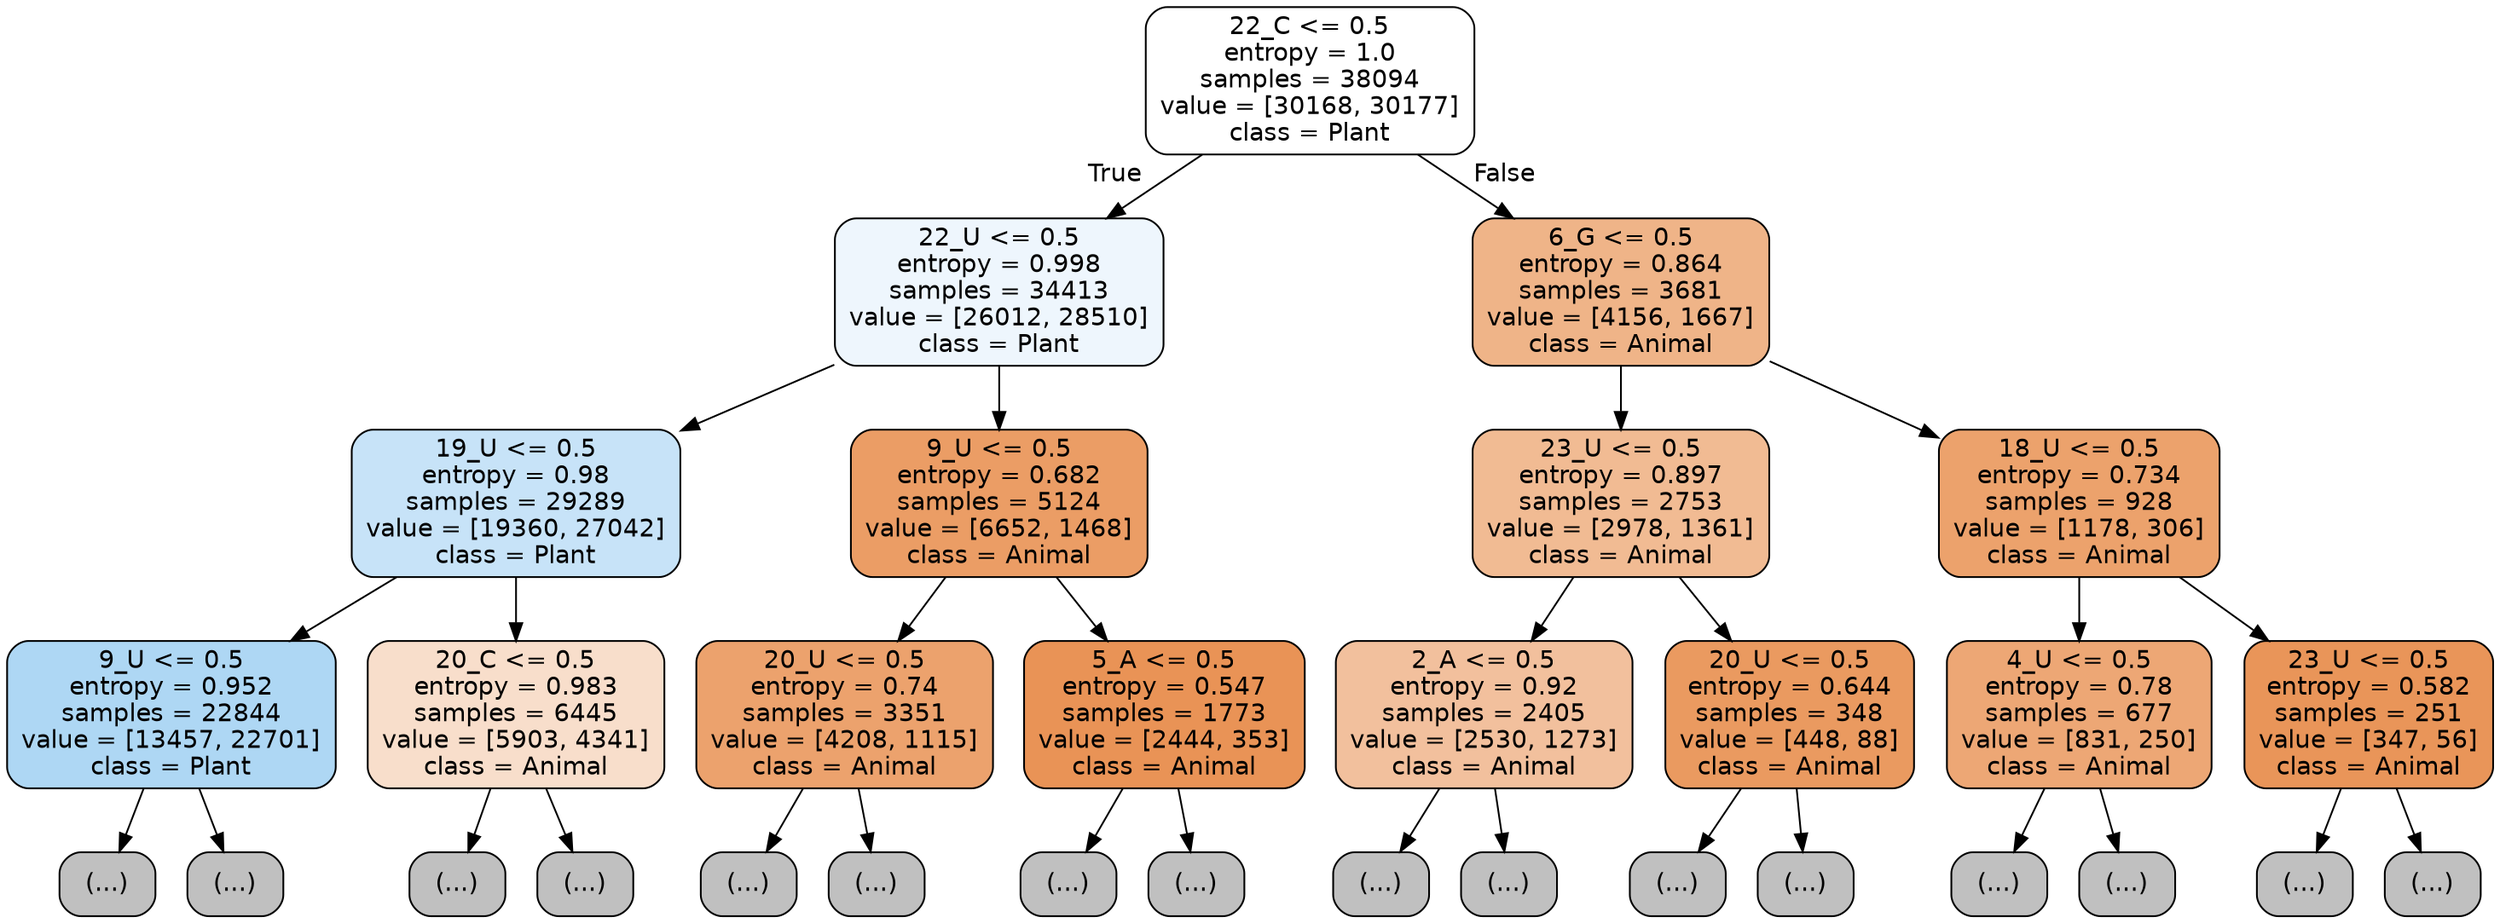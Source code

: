 digraph Tree {
node [shape=box, style="filled, rounded", color="black", fontname="helvetica"] ;
edge [fontname="helvetica"] ;
0 [label="22_C <= 0.5\nentropy = 1.0\nsamples = 38094\nvalue = [30168, 30177]\nclass = Plant", fillcolor="#ffffff"] ;
1 [label="22_U <= 0.5\nentropy = 0.998\nsamples = 34413\nvalue = [26012, 28510]\nclass = Plant", fillcolor="#eef6fd"] ;
0 -> 1 [labeldistance=2.5, labelangle=45, headlabel="True"] ;
2 [label="19_U <= 0.5\nentropy = 0.98\nsamples = 29289\nvalue = [19360, 27042]\nclass = Plant", fillcolor="#c7e3f8"] ;
1 -> 2 ;
3 [label="9_U <= 0.5\nentropy = 0.952\nsamples = 22844\nvalue = [13457, 22701]\nclass = Plant", fillcolor="#aed7f4"] ;
2 -> 3 ;
4 [label="(...)", fillcolor="#C0C0C0"] ;
3 -> 4 ;
6819 [label="(...)", fillcolor="#C0C0C0"] ;
3 -> 6819 ;
9650 [label="20_C <= 0.5\nentropy = 0.983\nsamples = 6445\nvalue = [5903, 4341]\nclass = Animal", fillcolor="#f8decb"] ;
2 -> 9650 ;
9651 [label="(...)", fillcolor="#C0C0C0"] ;
9650 -> 9651 ;
12170 [label="(...)", fillcolor="#C0C0C0"] ;
9650 -> 12170 ;
13043 [label="9_U <= 0.5\nentropy = 0.682\nsamples = 5124\nvalue = [6652, 1468]\nclass = Animal", fillcolor="#eb9d65"] ;
1 -> 13043 ;
13044 [label="20_U <= 0.5\nentropy = 0.74\nsamples = 3351\nvalue = [4208, 1115]\nclass = Animal", fillcolor="#eca26d"] ;
13043 -> 13044 ;
13045 [label="(...)", fillcolor="#C0C0C0"] ;
13044 -> 13045 ;
14094 [label="(...)", fillcolor="#C0C0C0"] ;
13044 -> 14094 ;
14451 [label="5_A <= 0.5\nentropy = 0.547\nsamples = 1773\nvalue = [2444, 353]\nclass = Animal", fillcolor="#e99356"] ;
13043 -> 14451 ;
14452 [label="(...)", fillcolor="#C0C0C0"] ;
14451 -> 14452 ;
14843 [label="(...)", fillcolor="#C0C0C0"] ;
14451 -> 14843 ;
14944 [label="6_G <= 0.5\nentropy = 0.864\nsamples = 3681\nvalue = [4156, 1667]\nclass = Animal", fillcolor="#efb488"] ;
0 -> 14944 [labeldistance=2.5, labelangle=-45, headlabel="False"] ;
14945 [label="23_U <= 0.5\nentropy = 0.897\nsamples = 2753\nvalue = [2978, 1361]\nclass = Animal", fillcolor="#f1bb93"] ;
14944 -> 14945 ;
14946 [label="2_A <= 0.5\nentropy = 0.92\nsamples = 2405\nvalue = [2530, 1273]\nclass = Animal", fillcolor="#f2c09d"] ;
14945 -> 14946 ;
14947 [label="(...)", fillcolor="#C0C0C0"] ;
14946 -> 14947 ;
15908 [label="(...)", fillcolor="#C0C0C0"] ;
14946 -> 15908 ;
16207 [label="20_U <= 0.5\nentropy = 0.644\nsamples = 348\nvalue = [448, 88]\nclass = Animal", fillcolor="#ea9a60"] ;
14945 -> 16207 ;
16208 [label="(...)", fillcolor="#C0C0C0"] ;
16207 -> 16208 ;
16323 [label="(...)", fillcolor="#C0C0C0"] ;
16207 -> 16323 ;
16376 [label="18_U <= 0.5\nentropy = 0.734\nsamples = 928\nvalue = [1178, 306]\nclass = Animal", fillcolor="#eca26c"] ;
14944 -> 16376 ;
16377 [label="4_U <= 0.5\nentropy = 0.78\nsamples = 677\nvalue = [831, 250]\nclass = Animal", fillcolor="#eda775"] ;
16376 -> 16377 ;
16378 [label="(...)", fillcolor="#C0C0C0"] ;
16377 -> 16378 ;
16621 [label="(...)", fillcolor="#C0C0C0"] ;
16377 -> 16621 ;
16710 [label="23_U <= 0.5\nentropy = 0.582\nsamples = 251\nvalue = [347, 56]\nclass = Animal", fillcolor="#e99559"] ;
16376 -> 16710 ;
16711 [label="(...)", fillcolor="#C0C0C0"] ;
16710 -> 16711 ;
16838 [label="(...)", fillcolor="#C0C0C0"] ;
16710 -> 16838 ;
}